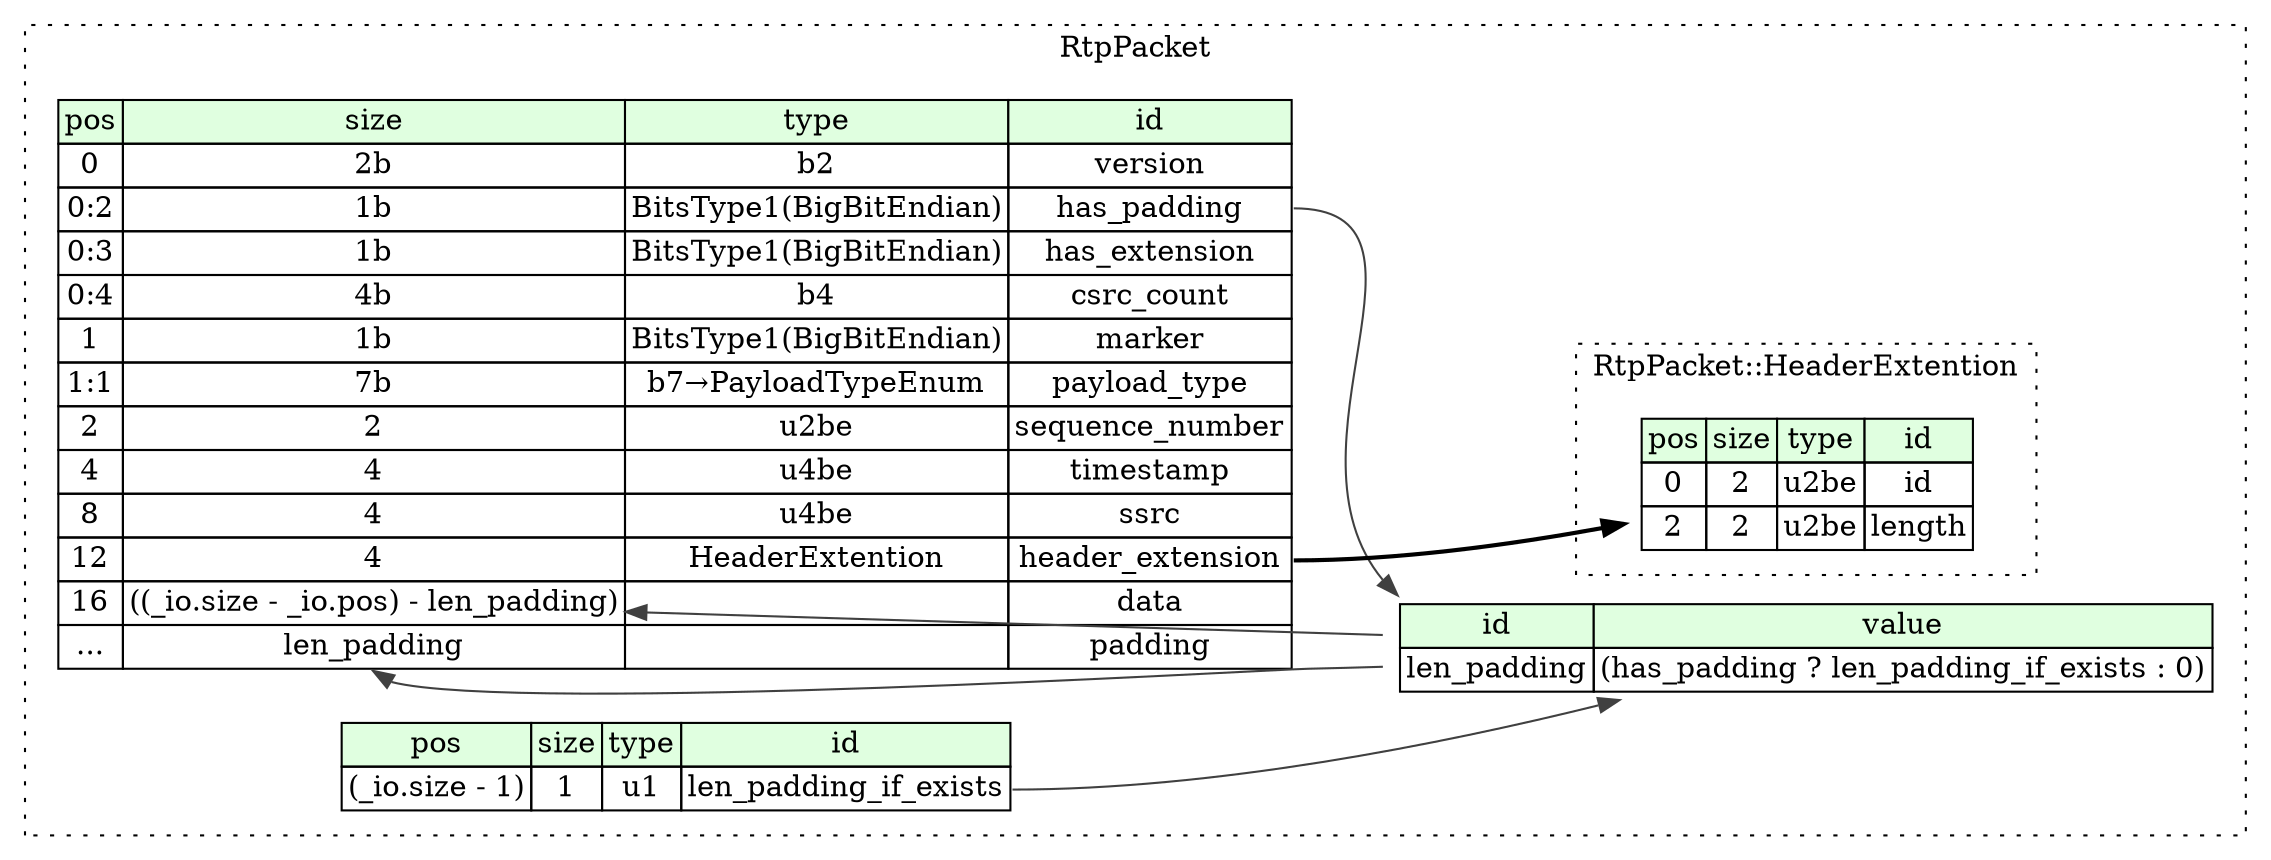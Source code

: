 digraph {
	rankdir=LR;
	node [shape=plaintext];
	subgraph cluster__rtp_packet {
		label="RtpPacket";
		graph[style=dotted];

		rtp_packet__seq [label=<<TABLE BORDER="0" CELLBORDER="1" CELLSPACING="0">
			<TR><TD BGCOLOR="#E0FFE0">pos</TD><TD BGCOLOR="#E0FFE0">size</TD><TD BGCOLOR="#E0FFE0">type</TD><TD BGCOLOR="#E0FFE0">id</TD></TR>
			<TR><TD PORT="version_pos">0</TD><TD PORT="version_size">2b</TD><TD>b2</TD><TD PORT="version_type">version</TD></TR>
			<TR><TD PORT="has_padding_pos">0:2</TD><TD PORT="has_padding_size">1b</TD><TD>BitsType1(BigBitEndian)</TD><TD PORT="has_padding_type">has_padding</TD></TR>
			<TR><TD PORT="has_extension_pos">0:3</TD><TD PORT="has_extension_size">1b</TD><TD>BitsType1(BigBitEndian)</TD><TD PORT="has_extension_type">has_extension</TD></TR>
			<TR><TD PORT="csrc_count_pos">0:4</TD><TD PORT="csrc_count_size">4b</TD><TD>b4</TD><TD PORT="csrc_count_type">csrc_count</TD></TR>
			<TR><TD PORT="marker_pos">1</TD><TD PORT="marker_size">1b</TD><TD>BitsType1(BigBitEndian)</TD><TD PORT="marker_type">marker</TD></TR>
			<TR><TD PORT="payload_type_pos">1:1</TD><TD PORT="payload_type_size">7b</TD><TD>b7→PayloadTypeEnum</TD><TD PORT="payload_type_type">payload_type</TD></TR>
			<TR><TD PORT="sequence_number_pos">2</TD><TD PORT="sequence_number_size">2</TD><TD>u2be</TD><TD PORT="sequence_number_type">sequence_number</TD></TR>
			<TR><TD PORT="timestamp_pos">4</TD><TD PORT="timestamp_size">4</TD><TD>u4be</TD><TD PORT="timestamp_type">timestamp</TD></TR>
			<TR><TD PORT="ssrc_pos">8</TD><TD PORT="ssrc_size">4</TD><TD>u4be</TD><TD PORT="ssrc_type">ssrc</TD></TR>
			<TR><TD PORT="header_extension_pos">12</TD><TD PORT="header_extension_size">4</TD><TD>HeaderExtention</TD><TD PORT="header_extension_type">header_extension</TD></TR>
			<TR><TD PORT="data_pos">16</TD><TD PORT="data_size">((_io.size - _io.pos) - len_padding)</TD><TD></TD><TD PORT="data_type">data</TD></TR>
			<TR><TD PORT="padding_pos">...</TD><TD PORT="padding_size">len_padding</TD><TD></TD><TD PORT="padding_type">padding</TD></TR>
		</TABLE>>];
		rtp_packet__inst__len_padding_if_exists [label=<<TABLE BORDER="0" CELLBORDER="1" CELLSPACING="0">
			<TR><TD BGCOLOR="#E0FFE0">pos</TD><TD BGCOLOR="#E0FFE0">size</TD><TD BGCOLOR="#E0FFE0">type</TD><TD BGCOLOR="#E0FFE0">id</TD></TR>
			<TR><TD PORT="len_padding_if_exists_pos">(_io.size - 1)</TD><TD PORT="len_padding_if_exists_size">1</TD><TD>u1</TD><TD PORT="len_padding_if_exists_type">len_padding_if_exists</TD></TR>
		</TABLE>>];
		rtp_packet__inst__len_padding [label=<<TABLE BORDER="0" CELLBORDER="1" CELLSPACING="0">
			<TR><TD BGCOLOR="#E0FFE0">id</TD><TD BGCOLOR="#E0FFE0">value</TD></TR>
			<TR><TD>len_padding</TD><TD>(has_padding ? len_padding_if_exists : 0)</TD></TR>
		</TABLE>>];
		subgraph cluster__header_extention {
			label="RtpPacket::HeaderExtention";
			graph[style=dotted];

			header_extention__seq [label=<<TABLE BORDER="0" CELLBORDER="1" CELLSPACING="0">
				<TR><TD BGCOLOR="#E0FFE0">pos</TD><TD BGCOLOR="#E0FFE0">size</TD><TD BGCOLOR="#E0FFE0">type</TD><TD BGCOLOR="#E0FFE0">id</TD></TR>
				<TR><TD PORT="id_pos">0</TD><TD PORT="id_size">2</TD><TD>u2be</TD><TD PORT="id_type">id</TD></TR>
				<TR><TD PORT="length_pos">2</TD><TD PORT="length_size">2</TD><TD>u2be</TD><TD PORT="length_type">length</TD></TR>
			</TABLE>>];
		}
	}
	rtp_packet__seq:header_extension_type -> header_extention__seq [style=bold];
	rtp_packet__inst__len_padding:len_padding_type -> rtp_packet__seq:data_size [color="#404040"];
	rtp_packet__inst__len_padding:len_padding_type -> rtp_packet__seq:padding_size [color="#404040"];
	rtp_packet__seq:has_padding_type -> rtp_packet__inst__len_padding [color="#404040"];
	rtp_packet__inst__len_padding_if_exists:len_padding_if_exists_type -> rtp_packet__inst__len_padding [color="#404040"];
}

